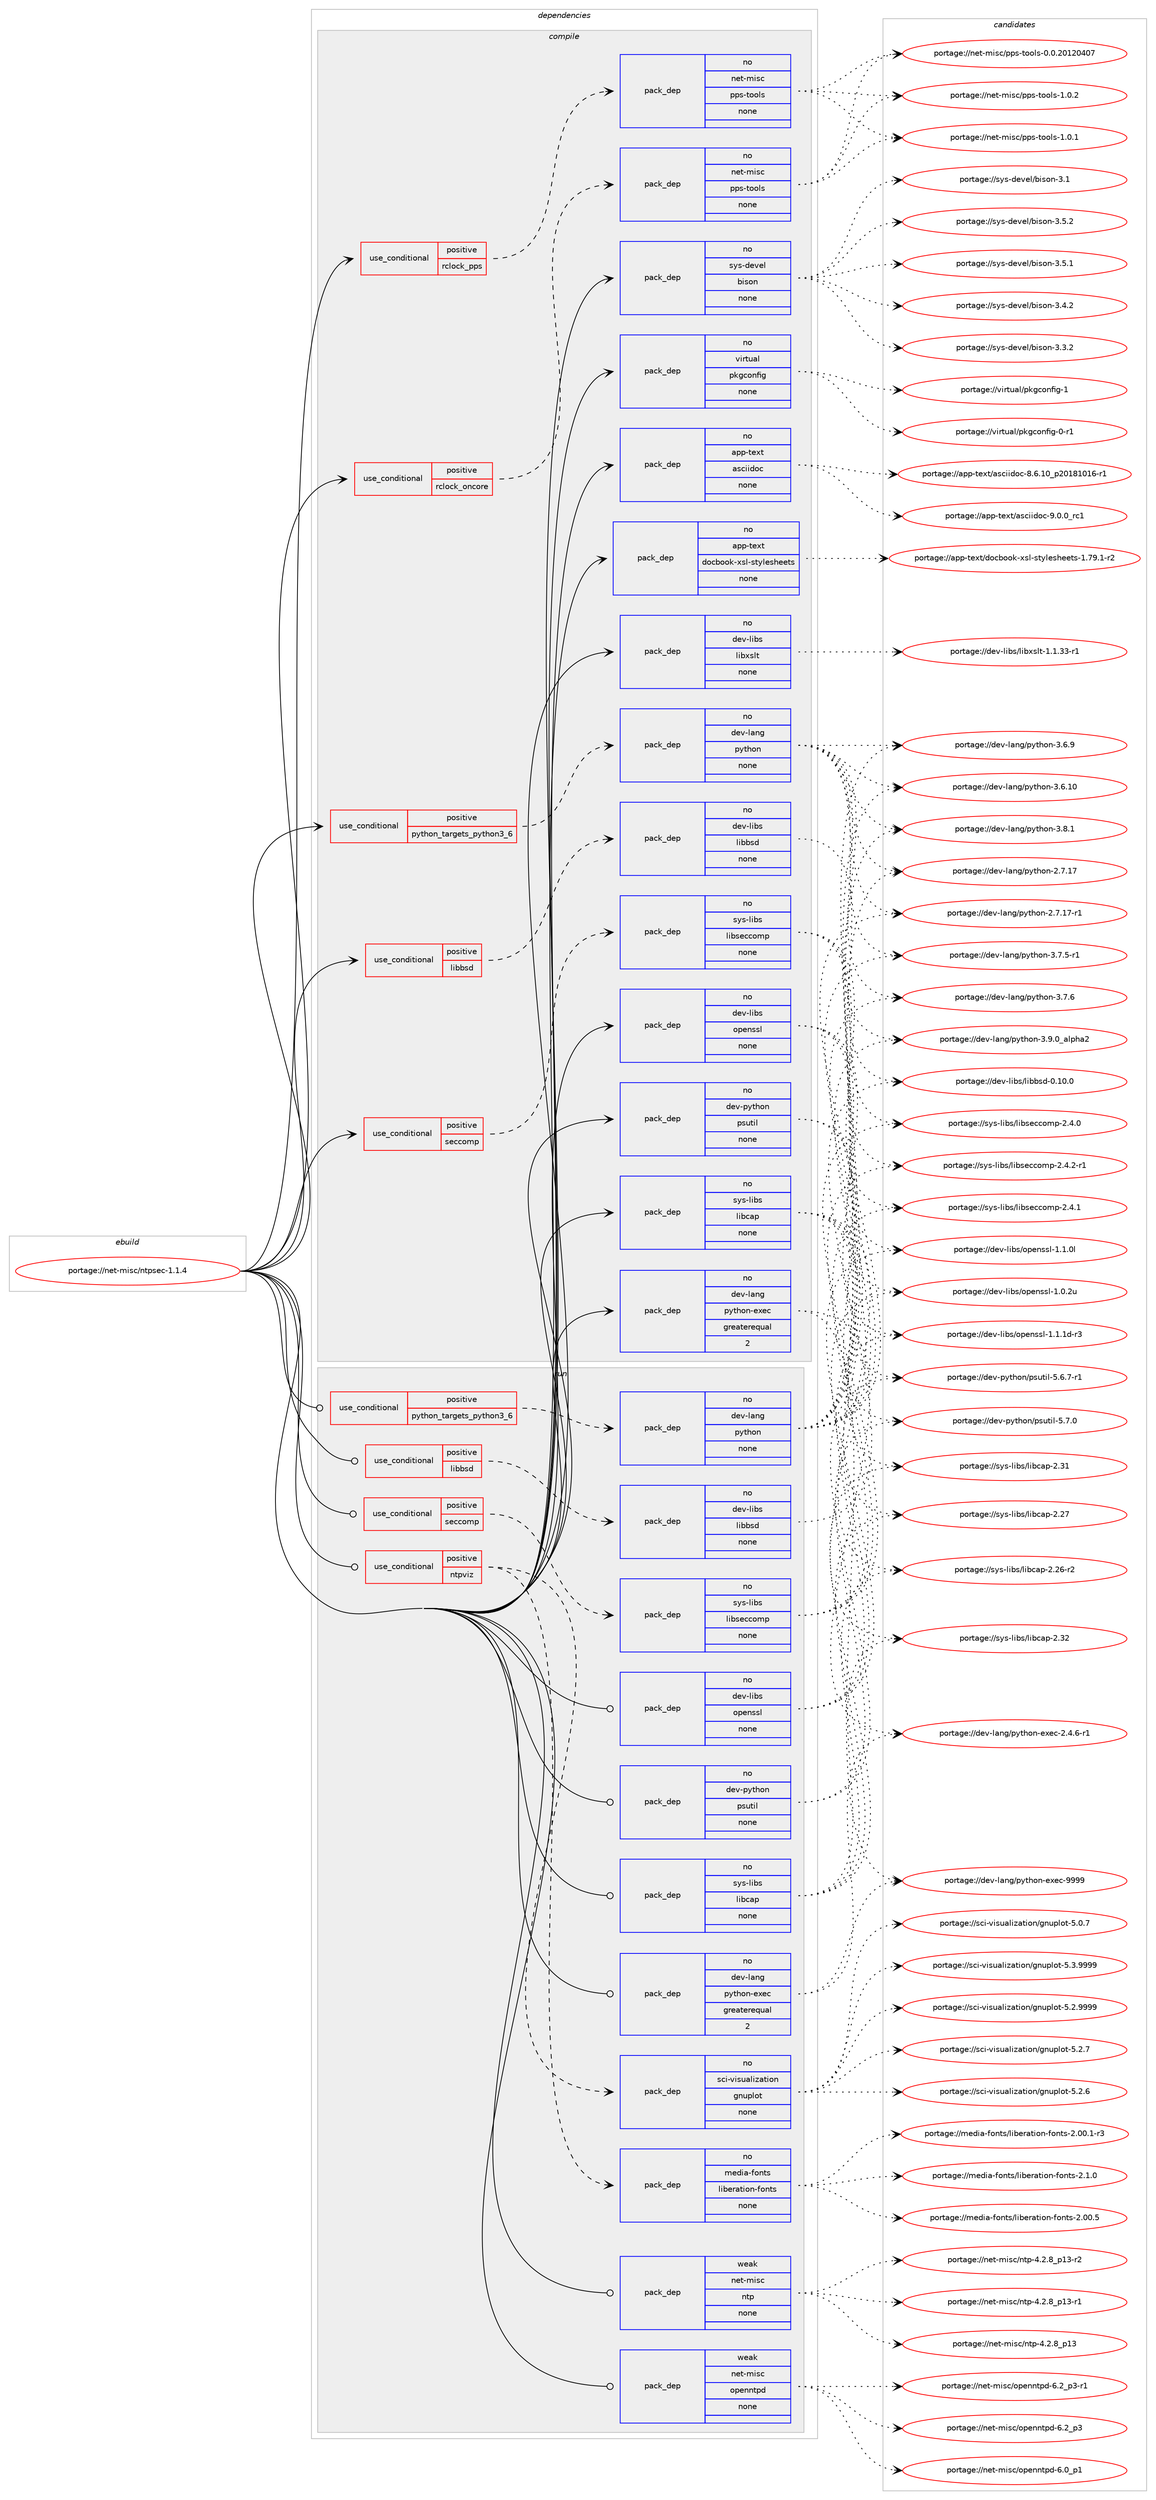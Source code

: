 digraph prolog {

# *************
# Graph options
# *************

newrank=true;
concentrate=true;
compound=true;
graph [rankdir=LR,fontname=Helvetica,fontsize=10,ranksep=1.5];#, ranksep=2.5, nodesep=0.2];
edge  [arrowhead=vee];
node  [fontname=Helvetica,fontsize=10];

# **********
# The ebuild
# **********

subgraph cluster_leftcol {
color=gray;
rank=same;
label=<<i>ebuild</i>>;
id [label="portage://net-misc/ntpsec-1.1.4", color=red, width=4, href="../net-misc/ntpsec-1.1.4.svg"];
}

# ****************
# The dependencies
# ****************

subgraph cluster_midcol {
color=gray;
label=<<i>dependencies</i>>;
subgraph cluster_compile {
fillcolor="#eeeeee";
style=filled;
label=<<i>compile</i>>;
subgraph cond16681 {
dependency79890 [label=<<TABLE BORDER="0" CELLBORDER="1" CELLSPACING="0" CELLPADDING="4"><TR><TD ROWSPAN="3" CELLPADDING="10">use_conditional</TD></TR><TR><TD>positive</TD></TR><TR><TD>libbsd</TD></TR></TABLE>>, shape=none, color=red];
subgraph pack61656 {
dependency79891 [label=<<TABLE BORDER="0" CELLBORDER="1" CELLSPACING="0" CELLPADDING="4" WIDTH="220"><TR><TD ROWSPAN="6" CELLPADDING="30">pack_dep</TD></TR><TR><TD WIDTH="110">no</TD></TR><TR><TD>dev-libs</TD></TR><TR><TD>libbsd</TD></TR><TR><TD>none</TD></TR><TR><TD></TD></TR></TABLE>>, shape=none, color=blue];
}
dependency79890:e -> dependency79891:w [weight=20,style="dashed",arrowhead="vee"];
}
id:e -> dependency79890:w [weight=20,style="solid",arrowhead="vee"];
subgraph cond16682 {
dependency79892 [label=<<TABLE BORDER="0" CELLBORDER="1" CELLSPACING="0" CELLPADDING="4"><TR><TD ROWSPAN="3" CELLPADDING="10">use_conditional</TD></TR><TR><TD>positive</TD></TR><TR><TD>python_targets_python3_6</TD></TR></TABLE>>, shape=none, color=red];
subgraph pack61657 {
dependency79893 [label=<<TABLE BORDER="0" CELLBORDER="1" CELLSPACING="0" CELLPADDING="4" WIDTH="220"><TR><TD ROWSPAN="6" CELLPADDING="30">pack_dep</TD></TR><TR><TD WIDTH="110">no</TD></TR><TR><TD>dev-lang</TD></TR><TR><TD>python</TD></TR><TR><TD>none</TD></TR><TR><TD></TD></TR></TABLE>>, shape=none, color=blue];
}
dependency79892:e -> dependency79893:w [weight=20,style="dashed",arrowhead="vee"];
}
id:e -> dependency79892:w [weight=20,style="solid",arrowhead="vee"];
subgraph cond16683 {
dependency79894 [label=<<TABLE BORDER="0" CELLBORDER="1" CELLSPACING="0" CELLPADDING="4"><TR><TD ROWSPAN="3" CELLPADDING="10">use_conditional</TD></TR><TR><TD>positive</TD></TR><TR><TD>rclock_oncore</TD></TR></TABLE>>, shape=none, color=red];
subgraph pack61658 {
dependency79895 [label=<<TABLE BORDER="0" CELLBORDER="1" CELLSPACING="0" CELLPADDING="4" WIDTH="220"><TR><TD ROWSPAN="6" CELLPADDING="30">pack_dep</TD></TR><TR><TD WIDTH="110">no</TD></TR><TR><TD>net-misc</TD></TR><TR><TD>pps-tools</TD></TR><TR><TD>none</TD></TR><TR><TD></TD></TR></TABLE>>, shape=none, color=blue];
}
dependency79894:e -> dependency79895:w [weight=20,style="dashed",arrowhead="vee"];
}
id:e -> dependency79894:w [weight=20,style="solid",arrowhead="vee"];
subgraph cond16684 {
dependency79896 [label=<<TABLE BORDER="0" CELLBORDER="1" CELLSPACING="0" CELLPADDING="4"><TR><TD ROWSPAN="3" CELLPADDING="10">use_conditional</TD></TR><TR><TD>positive</TD></TR><TR><TD>rclock_pps</TD></TR></TABLE>>, shape=none, color=red];
subgraph pack61659 {
dependency79897 [label=<<TABLE BORDER="0" CELLBORDER="1" CELLSPACING="0" CELLPADDING="4" WIDTH="220"><TR><TD ROWSPAN="6" CELLPADDING="30">pack_dep</TD></TR><TR><TD WIDTH="110">no</TD></TR><TR><TD>net-misc</TD></TR><TR><TD>pps-tools</TD></TR><TR><TD>none</TD></TR><TR><TD></TD></TR></TABLE>>, shape=none, color=blue];
}
dependency79896:e -> dependency79897:w [weight=20,style="dashed",arrowhead="vee"];
}
id:e -> dependency79896:w [weight=20,style="solid",arrowhead="vee"];
subgraph cond16685 {
dependency79898 [label=<<TABLE BORDER="0" CELLBORDER="1" CELLSPACING="0" CELLPADDING="4"><TR><TD ROWSPAN="3" CELLPADDING="10">use_conditional</TD></TR><TR><TD>positive</TD></TR><TR><TD>seccomp</TD></TR></TABLE>>, shape=none, color=red];
subgraph pack61660 {
dependency79899 [label=<<TABLE BORDER="0" CELLBORDER="1" CELLSPACING="0" CELLPADDING="4" WIDTH="220"><TR><TD ROWSPAN="6" CELLPADDING="30">pack_dep</TD></TR><TR><TD WIDTH="110">no</TD></TR><TR><TD>sys-libs</TD></TR><TR><TD>libseccomp</TD></TR><TR><TD>none</TD></TR><TR><TD></TD></TR></TABLE>>, shape=none, color=blue];
}
dependency79898:e -> dependency79899:w [weight=20,style="dashed",arrowhead="vee"];
}
id:e -> dependency79898:w [weight=20,style="solid",arrowhead="vee"];
subgraph pack61661 {
dependency79900 [label=<<TABLE BORDER="0" CELLBORDER="1" CELLSPACING="0" CELLPADDING="4" WIDTH="220"><TR><TD ROWSPAN="6" CELLPADDING="30">pack_dep</TD></TR><TR><TD WIDTH="110">no</TD></TR><TR><TD>app-text</TD></TR><TR><TD>asciidoc</TD></TR><TR><TD>none</TD></TR><TR><TD></TD></TR></TABLE>>, shape=none, color=blue];
}
id:e -> dependency79900:w [weight=20,style="solid",arrowhead="vee"];
subgraph pack61662 {
dependency79901 [label=<<TABLE BORDER="0" CELLBORDER="1" CELLSPACING="0" CELLPADDING="4" WIDTH="220"><TR><TD ROWSPAN="6" CELLPADDING="30">pack_dep</TD></TR><TR><TD WIDTH="110">no</TD></TR><TR><TD>app-text</TD></TR><TR><TD>docbook-xsl-stylesheets</TD></TR><TR><TD>none</TD></TR><TR><TD></TD></TR></TABLE>>, shape=none, color=blue];
}
id:e -> dependency79901:w [weight=20,style="solid",arrowhead="vee"];
subgraph pack61663 {
dependency79902 [label=<<TABLE BORDER="0" CELLBORDER="1" CELLSPACING="0" CELLPADDING="4" WIDTH="220"><TR><TD ROWSPAN="6" CELLPADDING="30">pack_dep</TD></TR><TR><TD WIDTH="110">no</TD></TR><TR><TD>dev-lang</TD></TR><TR><TD>python-exec</TD></TR><TR><TD>greaterequal</TD></TR><TR><TD>2</TD></TR></TABLE>>, shape=none, color=blue];
}
id:e -> dependency79902:w [weight=20,style="solid",arrowhead="vee"];
subgraph pack61664 {
dependency79903 [label=<<TABLE BORDER="0" CELLBORDER="1" CELLSPACING="0" CELLPADDING="4" WIDTH="220"><TR><TD ROWSPAN="6" CELLPADDING="30">pack_dep</TD></TR><TR><TD WIDTH="110">no</TD></TR><TR><TD>dev-libs</TD></TR><TR><TD>libxslt</TD></TR><TR><TD>none</TD></TR><TR><TD></TD></TR></TABLE>>, shape=none, color=blue];
}
id:e -> dependency79903:w [weight=20,style="solid",arrowhead="vee"];
subgraph pack61665 {
dependency79904 [label=<<TABLE BORDER="0" CELLBORDER="1" CELLSPACING="0" CELLPADDING="4" WIDTH="220"><TR><TD ROWSPAN="6" CELLPADDING="30">pack_dep</TD></TR><TR><TD WIDTH="110">no</TD></TR><TR><TD>dev-libs</TD></TR><TR><TD>openssl</TD></TR><TR><TD>none</TD></TR><TR><TD></TD></TR></TABLE>>, shape=none, color=blue];
}
id:e -> dependency79904:w [weight=20,style="solid",arrowhead="vee"];
subgraph pack61666 {
dependency79905 [label=<<TABLE BORDER="0" CELLBORDER="1" CELLSPACING="0" CELLPADDING="4" WIDTH="220"><TR><TD ROWSPAN="6" CELLPADDING="30">pack_dep</TD></TR><TR><TD WIDTH="110">no</TD></TR><TR><TD>dev-python</TD></TR><TR><TD>psutil</TD></TR><TR><TD>none</TD></TR><TR><TD></TD></TR></TABLE>>, shape=none, color=blue];
}
id:e -> dependency79905:w [weight=20,style="solid",arrowhead="vee"];
subgraph pack61667 {
dependency79906 [label=<<TABLE BORDER="0" CELLBORDER="1" CELLSPACING="0" CELLPADDING="4" WIDTH="220"><TR><TD ROWSPAN="6" CELLPADDING="30">pack_dep</TD></TR><TR><TD WIDTH="110">no</TD></TR><TR><TD>sys-devel</TD></TR><TR><TD>bison</TD></TR><TR><TD>none</TD></TR><TR><TD></TD></TR></TABLE>>, shape=none, color=blue];
}
id:e -> dependency79906:w [weight=20,style="solid",arrowhead="vee"];
subgraph pack61668 {
dependency79907 [label=<<TABLE BORDER="0" CELLBORDER="1" CELLSPACING="0" CELLPADDING="4" WIDTH="220"><TR><TD ROWSPAN="6" CELLPADDING="30">pack_dep</TD></TR><TR><TD WIDTH="110">no</TD></TR><TR><TD>sys-libs</TD></TR><TR><TD>libcap</TD></TR><TR><TD>none</TD></TR><TR><TD></TD></TR></TABLE>>, shape=none, color=blue];
}
id:e -> dependency79907:w [weight=20,style="solid",arrowhead="vee"];
subgraph pack61669 {
dependency79908 [label=<<TABLE BORDER="0" CELLBORDER="1" CELLSPACING="0" CELLPADDING="4" WIDTH="220"><TR><TD ROWSPAN="6" CELLPADDING="30">pack_dep</TD></TR><TR><TD WIDTH="110">no</TD></TR><TR><TD>virtual</TD></TR><TR><TD>pkgconfig</TD></TR><TR><TD>none</TD></TR><TR><TD></TD></TR></TABLE>>, shape=none, color=blue];
}
id:e -> dependency79908:w [weight=20,style="solid",arrowhead="vee"];
}
subgraph cluster_compileandrun {
fillcolor="#eeeeee";
style=filled;
label=<<i>compile and run</i>>;
}
subgraph cluster_run {
fillcolor="#eeeeee";
style=filled;
label=<<i>run</i>>;
subgraph cond16686 {
dependency79909 [label=<<TABLE BORDER="0" CELLBORDER="1" CELLSPACING="0" CELLPADDING="4"><TR><TD ROWSPAN="3" CELLPADDING="10">use_conditional</TD></TR><TR><TD>positive</TD></TR><TR><TD>libbsd</TD></TR></TABLE>>, shape=none, color=red];
subgraph pack61670 {
dependency79910 [label=<<TABLE BORDER="0" CELLBORDER="1" CELLSPACING="0" CELLPADDING="4" WIDTH="220"><TR><TD ROWSPAN="6" CELLPADDING="30">pack_dep</TD></TR><TR><TD WIDTH="110">no</TD></TR><TR><TD>dev-libs</TD></TR><TR><TD>libbsd</TD></TR><TR><TD>none</TD></TR><TR><TD></TD></TR></TABLE>>, shape=none, color=blue];
}
dependency79909:e -> dependency79910:w [weight=20,style="dashed",arrowhead="vee"];
}
id:e -> dependency79909:w [weight=20,style="solid",arrowhead="odot"];
subgraph cond16687 {
dependency79911 [label=<<TABLE BORDER="0" CELLBORDER="1" CELLSPACING="0" CELLPADDING="4"><TR><TD ROWSPAN="3" CELLPADDING="10">use_conditional</TD></TR><TR><TD>positive</TD></TR><TR><TD>ntpviz</TD></TR></TABLE>>, shape=none, color=red];
subgraph pack61671 {
dependency79912 [label=<<TABLE BORDER="0" CELLBORDER="1" CELLSPACING="0" CELLPADDING="4" WIDTH="220"><TR><TD ROWSPAN="6" CELLPADDING="30">pack_dep</TD></TR><TR><TD WIDTH="110">no</TD></TR><TR><TD>sci-visualization</TD></TR><TR><TD>gnuplot</TD></TR><TR><TD>none</TD></TR><TR><TD></TD></TR></TABLE>>, shape=none, color=blue];
}
dependency79911:e -> dependency79912:w [weight=20,style="dashed",arrowhead="vee"];
subgraph pack61672 {
dependency79913 [label=<<TABLE BORDER="0" CELLBORDER="1" CELLSPACING="0" CELLPADDING="4" WIDTH="220"><TR><TD ROWSPAN="6" CELLPADDING="30">pack_dep</TD></TR><TR><TD WIDTH="110">no</TD></TR><TR><TD>media-fonts</TD></TR><TR><TD>liberation-fonts</TD></TR><TR><TD>none</TD></TR><TR><TD></TD></TR></TABLE>>, shape=none, color=blue];
}
dependency79911:e -> dependency79913:w [weight=20,style="dashed",arrowhead="vee"];
}
id:e -> dependency79911:w [weight=20,style="solid",arrowhead="odot"];
subgraph cond16688 {
dependency79914 [label=<<TABLE BORDER="0" CELLBORDER="1" CELLSPACING="0" CELLPADDING="4"><TR><TD ROWSPAN="3" CELLPADDING="10">use_conditional</TD></TR><TR><TD>positive</TD></TR><TR><TD>python_targets_python3_6</TD></TR></TABLE>>, shape=none, color=red];
subgraph pack61673 {
dependency79915 [label=<<TABLE BORDER="0" CELLBORDER="1" CELLSPACING="0" CELLPADDING="4" WIDTH="220"><TR><TD ROWSPAN="6" CELLPADDING="30">pack_dep</TD></TR><TR><TD WIDTH="110">no</TD></TR><TR><TD>dev-lang</TD></TR><TR><TD>python</TD></TR><TR><TD>none</TD></TR><TR><TD></TD></TR></TABLE>>, shape=none, color=blue];
}
dependency79914:e -> dependency79915:w [weight=20,style="dashed",arrowhead="vee"];
}
id:e -> dependency79914:w [weight=20,style="solid",arrowhead="odot"];
subgraph cond16689 {
dependency79916 [label=<<TABLE BORDER="0" CELLBORDER="1" CELLSPACING="0" CELLPADDING="4"><TR><TD ROWSPAN="3" CELLPADDING="10">use_conditional</TD></TR><TR><TD>positive</TD></TR><TR><TD>seccomp</TD></TR></TABLE>>, shape=none, color=red];
subgraph pack61674 {
dependency79917 [label=<<TABLE BORDER="0" CELLBORDER="1" CELLSPACING="0" CELLPADDING="4" WIDTH="220"><TR><TD ROWSPAN="6" CELLPADDING="30">pack_dep</TD></TR><TR><TD WIDTH="110">no</TD></TR><TR><TD>sys-libs</TD></TR><TR><TD>libseccomp</TD></TR><TR><TD>none</TD></TR><TR><TD></TD></TR></TABLE>>, shape=none, color=blue];
}
dependency79916:e -> dependency79917:w [weight=20,style="dashed",arrowhead="vee"];
}
id:e -> dependency79916:w [weight=20,style="solid",arrowhead="odot"];
subgraph pack61675 {
dependency79918 [label=<<TABLE BORDER="0" CELLBORDER="1" CELLSPACING="0" CELLPADDING="4" WIDTH="220"><TR><TD ROWSPAN="6" CELLPADDING="30">pack_dep</TD></TR><TR><TD WIDTH="110">no</TD></TR><TR><TD>dev-lang</TD></TR><TR><TD>python-exec</TD></TR><TR><TD>greaterequal</TD></TR><TR><TD>2</TD></TR></TABLE>>, shape=none, color=blue];
}
id:e -> dependency79918:w [weight=20,style="solid",arrowhead="odot"];
subgraph pack61676 {
dependency79919 [label=<<TABLE BORDER="0" CELLBORDER="1" CELLSPACING="0" CELLPADDING="4" WIDTH="220"><TR><TD ROWSPAN="6" CELLPADDING="30">pack_dep</TD></TR><TR><TD WIDTH="110">no</TD></TR><TR><TD>dev-libs</TD></TR><TR><TD>openssl</TD></TR><TR><TD>none</TD></TR><TR><TD></TD></TR></TABLE>>, shape=none, color=blue];
}
id:e -> dependency79919:w [weight=20,style="solid",arrowhead="odot"];
subgraph pack61677 {
dependency79920 [label=<<TABLE BORDER="0" CELLBORDER="1" CELLSPACING="0" CELLPADDING="4" WIDTH="220"><TR><TD ROWSPAN="6" CELLPADDING="30">pack_dep</TD></TR><TR><TD WIDTH="110">no</TD></TR><TR><TD>dev-python</TD></TR><TR><TD>psutil</TD></TR><TR><TD>none</TD></TR><TR><TD></TD></TR></TABLE>>, shape=none, color=blue];
}
id:e -> dependency79920:w [weight=20,style="solid",arrowhead="odot"];
subgraph pack61678 {
dependency79921 [label=<<TABLE BORDER="0" CELLBORDER="1" CELLSPACING="0" CELLPADDING="4" WIDTH="220"><TR><TD ROWSPAN="6" CELLPADDING="30">pack_dep</TD></TR><TR><TD WIDTH="110">no</TD></TR><TR><TD>sys-libs</TD></TR><TR><TD>libcap</TD></TR><TR><TD>none</TD></TR><TR><TD></TD></TR></TABLE>>, shape=none, color=blue];
}
id:e -> dependency79921:w [weight=20,style="solid",arrowhead="odot"];
subgraph pack61679 {
dependency79922 [label=<<TABLE BORDER="0" CELLBORDER="1" CELLSPACING="0" CELLPADDING="4" WIDTH="220"><TR><TD ROWSPAN="6" CELLPADDING="30">pack_dep</TD></TR><TR><TD WIDTH="110">weak</TD></TR><TR><TD>net-misc</TD></TR><TR><TD>ntp</TD></TR><TR><TD>none</TD></TR><TR><TD></TD></TR></TABLE>>, shape=none, color=blue];
}
id:e -> dependency79922:w [weight=20,style="solid",arrowhead="odot"];
subgraph pack61680 {
dependency79923 [label=<<TABLE BORDER="0" CELLBORDER="1" CELLSPACING="0" CELLPADDING="4" WIDTH="220"><TR><TD ROWSPAN="6" CELLPADDING="30">pack_dep</TD></TR><TR><TD WIDTH="110">weak</TD></TR><TR><TD>net-misc</TD></TR><TR><TD>openntpd</TD></TR><TR><TD>none</TD></TR><TR><TD></TD></TR></TABLE>>, shape=none, color=blue];
}
id:e -> dependency79923:w [weight=20,style="solid",arrowhead="odot"];
}
}

# **************
# The candidates
# **************

subgraph cluster_choices {
rank=same;
color=gray;
label=<<i>candidates</i>>;

subgraph choice61656 {
color=black;
nodesep=1;
choice100101118451081059811547108105989811510045484649484648 [label="portage://dev-libs/libbsd-0.10.0", color=red, width=4,href="../dev-libs/libbsd-0.10.0.svg"];
dependency79891:e -> choice100101118451081059811547108105989811510045484649484648:w [style=dotted,weight="100"];
}
subgraph choice61657 {
color=black;
nodesep=1;
choice10010111845108971101034711212111610411111045514657464895971081121049750 [label="portage://dev-lang/python-3.9.0_alpha2", color=red, width=4,href="../dev-lang/python-3.9.0_alpha2.svg"];
choice100101118451089711010347112121116104111110455146564649 [label="portage://dev-lang/python-3.8.1", color=red, width=4,href="../dev-lang/python-3.8.1.svg"];
choice100101118451089711010347112121116104111110455146554654 [label="portage://dev-lang/python-3.7.6", color=red, width=4,href="../dev-lang/python-3.7.6.svg"];
choice1001011184510897110103471121211161041111104551465546534511449 [label="portage://dev-lang/python-3.7.5-r1", color=red, width=4,href="../dev-lang/python-3.7.5-r1.svg"];
choice100101118451089711010347112121116104111110455146544657 [label="portage://dev-lang/python-3.6.9", color=red, width=4,href="../dev-lang/python-3.6.9.svg"];
choice10010111845108971101034711212111610411111045514654464948 [label="portage://dev-lang/python-3.6.10", color=red, width=4,href="../dev-lang/python-3.6.10.svg"];
choice100101118451089711010347112121116104111110455046554649554511449 [label="portage://dev-lang/python-2.7.17-r1", color=red, width=4,href="../dev-lang/python-2.7.17-r1.svg"];
choice10010111845108971101034711212111610411111045504655464955 [label="portage://dev-lang/python-2.7.17", color=red, width=4,href="../dev-lang/python-2.7.17.svg"];
dependency79893:e -> choice10010111845108971101034711212111610411111045514657464895971081121049750:w [style=dotted,weight="100"];
dependency79893:e -> choice100101118451089711010347112121116104111110455146564649:w [style=dotted,weight="100"];
dependency79893:e -> choice100101118451089711010347112121116104111110455146554654:w [style=dotted,weight="100"];
dependency79893:e -> choice1001011184510897110103471121211161041111104551465546534511449:w [style=dotted,weight="100"];
dependency79893:e -> choice100101118451089711010347112121116104111110455146544657:w [style=dotted,weight="100"];
dependency79893:e -> choice10010111845108971101034711212111610411111045514654464948:w [style=dotted,weight="100"];
dependency79893:e -> choice100101118451089711010347112121116104111110455046554649554511449:w [style=dotted,weight="100"];
dependency79893:e -> choice10010111845108971101034711212111610411111045504655464955:w [style=dotted,weight="100"];
}
subgraph choice61658 {
color=black;
nodesep=1;
choice11010111645109105115994711211211545116111111108115454946484650 [label="portage://net-misc/pps-tools-1.0.2", color=red, width=4,href="../net-misc/pps-tools-1.0.2.svg"];
choice11010111645109105115994711211211545116111111108115454946484649 [label="portage://net-misc/pps-tools-1.0.1", color=red, width=4,href="../net-misc/pps-tools-1.0.1.svg"];
choice1101011164510910511599471121121154511611111110811545484648465048495048524855 [label="portage://net-misc/pps-tools-0.0.20120407", color=red, width=4,href="../net-misc/pps-tools-0.0.20120407.svg"];
dependency79895:e -> choice11010111645109105115994711211211545116111111108115454946484650:w [style=dotted,weight="100"];
dependency79895:e -> choice11010111645109105115994711211211545116111111108115454946484649:w [style=dotted,weight="100"];
dependency79895:e -> choice1101011164510910511599471121121154511611111110811545484648465048495048524855:w [style=dotted,weight="100"];
}
subgraph choice61659 {
color=black;
nodesep=1;
choice11010111645109105115994711211211545116111111108115454946484650 [label="portage://net-misc/pps-tools-1.0.2", color=red, width=4,href="../net-misc/pps-tools-1.0.2.svg"];
choice11010111645109105115994711211211545116111111108115454946484649 [label="portage://net-misc/pps-tools-1.0.1", color=red, width=4,href="../net-misc/pps-tools-1.0.1.svg"];
choice1101011164510910511599471121121154511611111110811545484648465048495048524855 [label="portage://net-misc/pps-tools-0.0.20120407", color=red, width=4,href="../net-misc/pps-tools-0.0.20120407.svg"];
dependency79897:e -> choice11010111645109105115994711211211545116111111108115454946484650:w [style=dotted,weight="100"];
dependency79897:e -> choice11010111645109105115994711211211545116111111108115454946484649:w [style=dotted,weight="100"];
dependency79897:e -> choice1101011164510910511599471121121154511611111110811545484648465048495048524855:w [style=dotted,weight="100"];
}
subgraph choice61660 {
color=black;
nodesep=1;
choice1151211154510810598115471081059811510199991111091124550465246504511449 [label="portage://sys-libs/libseccomp-2.4.2-r1", color=red, width=4,href="../sys-libs/libseccomp-2.4.2-r1.svg"];
choice115121115451081059811547108105981151019999111109112455046524649 [label="portage://sys-libs/libseccomp-2.4.1", color=red, width=4,href="../sys-libs/libseccomp-2.4.1.svg"];
choice115121115451081059811547108105981151019999111109112455046524648 [label="portage://sys-libs/libseccomp-2.4.0", color=red, width=4,href="../sys-libs/libseccomp-2.4.0.svg"];
dependency79899:e -> choice1151211154510810598115471081059811510199991111091124550465246504511449:w [style=dotted,weight="100"];
dependency79899:e -> choice115121115451081059811547108105981151019999111109112455046524649:w [style=dotted,weight="100"];
dependency79899:e -> choice115121115451081059811547108105981151019999111109112455046524648:w [style=dotted,weight="100"];
}
subgraph choice61661 {
color=black;
nodesep=1;
choice971121124511610112011647971159910510510011199455746484648951149949 [label="portage://app-text/asciidoc-9.0.0_rc1", color=red, width=4,href="../app-text/asciidoc-9.0.0_rc1.svg"];
choice971121124511610112011647971159910510510011199455646544649489511250484956494849544511449 [label="portage://app-text/asciidoc-8.6.10_p20181016-r1", color=red, width=4,href="../app-text/asciidoc-8.6.10_p20181016-r1.svg"];
dependency79900:e -> choice971121124511610112011647971159910510510011199455746484648951149949:w [style=dotted,weight="100"];
dependency79900:e -> choice971121124511610112011647971159910510510011199455646544649489511250484956494849544511449:w [style=dotted,weight="100"];
}
subgraph choice61662 {
color=black;
nodesep=1;
choice97112112451161011201164710011199981111111074512011510845115116121108101115104101101116115454946555746494511450 [label="portage://app-text/docbook-xsl-stylesheets-1.79.1-r2", color=red, width=4,href="../app-text/docbook-xsl-stylesheets-1.79.1-r2.svg"];
dependency79901:e -> choice97112112451161011201164710011199981111111074512011510845115116121108101115104101101116115454946555746494511450:w [style=dotted,weight="100"];
}
subgraph choice61663 {
color=black;
nodesep=1;
choice10010111845108971101034711212111610411111045101120101994557575757 [label="portage://dev-lang/python-exec-9999", color=red, width=4,href="../dev-lang/python-exec-9999.svg"];
choice10010111845108971101034711212111610411111045101120101994550465246544511449 [label="portage://dev-lang/python-exec-2.4.6-r1", color=red, width=4,href="../dev-lang/python-exec-2.4.6-r1.svg"];
dependency79902:e -> choice10010111845108971101034711212111610411111045101120101994557575757:w [style=dotted,weight="100"];
dependency79902:e -> choice10010111845108971101034711212111610411111045101120101994550465246544511449:w [style=dotted,weight="100"];
}
subgraph choice61664 {
color=black;
nodesep=1;
choice10010111845108105981154710810598120115108116454946494651514511449 [label="portage://dev-libs/libxslt-1.1.33-r1", color=red, width=4,href="../dev-libs/libxslt-1.1.33-r1.svg"];
dependency79903:e -> choice10010111845108105981154710810598120115108116454946494651514511449:w [style=dotted,weight="100"];
}
subgraph choice61665 {
color=black;
nodesep=1;
choice1001011184510810598115471111121011101151151084549464946491004511451 [label="portage://dev-libs/openssl-1.1.1d-r3", color=red, width=4,href="../dev-libs/openssl-1.1.1d-r3.svg"];
choice100101118451081059811547111112101110115115108454946494648108 [label="portage://dev-libs/openssl-1.1.0l", color=red, width=4,href="../dev-libs/openssl-1.1.0l.svg"];
choice100101118451081059811547111112101110115115108454946484650117 [label="portage://dev-libs/openssl-1.0.2u", color=red, width=4,href="../dev-libs/openssl-1.0.2u.svg"];
dependency79904:e -> choice1001011184510810598115471111121011101151151084549464946491004511451:w [style=dotted,weight="100"];
dependency79904:e -> choice100101118451081059811547111112101110115115108454946494648108:w [style=dotted,weight="100"];
dependency79904:e -> choice100101118451081059811547111112101110115115108454946484650117:w [style=dotted,weight="100"];
}
subgraph choice61666 {
color=black;
nodesep=1;
choice1001011184511212111610411111047112115117116105108455346554648 [label="portage://dev-python/psutil-5.7.0", color=red, width=4,href="../dev-python/psutil-5.7.0.svg"];
choice10010111845112121116104111110471121151171161051084553465446554511449 [label="portage://dev-python/psutil-5.6.7-r1", color=red, width=4,href="../dev-python/psutil-5.6.7-r1.svg"];
dependency79905:e -> choice1001011184511212111610411111047112115117116105108455346554648:w [style=dotted,weight="100"];
dependency79905:e -> choice10010111845112121116104111110471121151171161051084553465446554511449:w [style=dotted,weight="100"];
}
subgraph choice61667 {
color=black;
nodesep=1;
choice115121115451001011181011084798105115111110455146534650 [label="portage://sys-devel/bison-3.5.2", color=red, width=4,href="../sys-devel/bison-3.5.2.svg"];
choice115121115451001011181011084798105115111110455146534649 [label="portage://sys-devel/bison-3.5.1", color=red, width=4,href="../sys-devel/bison-3.5.1.svg"];
choice115121115451001011181011084798105115111110455146524650 [label="portage://sys-devel/bison-3.4.2", color=red, width=4,href="../sys-devel/bison-3.4.2.svg"];
choice115121115451001011181011084798105115111110455146514650 [label="portage://sys-devel/bison-3.3.2", color=red, width=4,href="../sys-devel/bison-3.3.2.svg"];
choice11512111545100101118101108479810511511111045514649 [label="portage://sys-devel/bison-3.1", color=red, width=4,href="../sys-devel/bison-3.1.svg"];
dependency79906:e -> choice115121115451001011181011084798105115111110455146534650:w [style=dotted,weight="100"];
dependency79906:e -> choice115121115451001011181011084798105115111110455146534649:w [style=dotted,weight="100"];
dependency79906:e -> choice115121115451001011181011084798105115111110455146524650:w [style=dotted,weight="100"];
dependency79906:e -> choice115121115451001011181011084798105115111110455146514650:w [style=dotted,weight="100"];
dependency79906:e -> choice11512111545100101118101108479810511511111045514649:w [style=dotted,weight="100"];
}
subgraph choice61668 {
color=black;
nodesep=1;
choice1151211154510810598115471081059899971124550465150 [label="portage://sys-libs/libcap-2.32", color=red, width=4,href="../sys-libs/libcap-2.32.svg"];
choice1151211154510810598115471081059899971124550465149 [label="portage://sys-libs/libcap-2.31", color=red, width=4,href="../sys-libs/libcap-2.31.svg"];
choice1151211154510810598115471081059899971124550465055 [label="portage://sys-libs/libcap-2.27", color=red, width=4,href="../sys-libs/libcap-2.27.svg"];
choice11512111545108105981154710810598999711245504650544511450 [label="portage://sys-libs/libcap-2.26-r2", color=red, width=4,href="../sys-libs/libcap-2.26-r2.svg"];
dependency79907:e -> choice1151211154510810598115471081059899971124550465150:w [style=dotted,weight="100"];
dependency79907:e -> choice1151211154510810598115471081059899971124550465149:w [style=dotted,weight="100"];
dependency79907:e -> choice1151211154510810598115471081059899971124550465055:w [style=dotted,weight="100"];
dependency79907:e -> choice11512111545108105981154710810598999711245504650544511450:w [style=dotted,weight="100"];
}
subgraph choice61669 {
color=black;
nodesep=1;
choice1181051141161179710847112107103991111101021051034549 [label="portage://virtual/pkgconfig-1", color=red, width=4,href="../virtual/pkgconfig-1.svg"];
choice11810511411611797108471121071039911111010210510345484511449 [label="portage://virtual/pkgconfig-0-r1", color=red, width=4,href="../virtual/pkgconfig-0-r1.svg"];
dependency79908:e -> choice1181051141161179710847112107103991111101021051034549:w [style=dotted,weight="100"];
dependency79908:e -> choice11810511411611797108471121071039911111010210510345484511449:w [style=dotted,weight="100"];
}
subgraph choice61670 {
color=black;
nodesep=1;
choice100101118451081059811547108105989811510045484649484648 [label="portage://dev-libs/libbsd-0.10.0", color=red, width=4,href="../dev-libs/libbsd-0.10.0.svg"];
dependency79910:e -> choice100101118451081059811547108105989811510045484649484648:w [style=dotted,weight="100"];
}
subgraph choice61671 {
color=black;
nodesep=1;
choice1159910545118105115117971081051229711610511111047103110117112108111116455346514657575757 [label="portage://sci-visualization/gnuplot-5.3.9999", color=red, width=4,href="../sci-visualization/gnuplot-5.3.9999.svg"];
choice1159910545118105115117971081051229711610511111047103110117112108111116455346504657575757 [label="portage://sci-visualization/gnuplot-5.2.9999", color=red, width=4,href="../sci-visualization/gnuplot-5.2.9999.svg"];
choice1159910545118105115117971081051229711610511111047103110117112108111116455346504655 [label="portage://sci-visualization/gnuplot-5.2.7", color=red, width=4,href="../sci-visualization/gnuplot-5.2.7.svg"];
choice1159910545118105115117971081051229711610511111047103110117112108111116455346504654 [label="portage://sci-visualization/gnuplot-5.2.6", color=red, width=4,href="../sci-visualization/gnuplot-5.2.6.svg"];
choice1159910545118105115117971081051229711610511111047103110117112108111116455346484655 [label="portage://sci-visualization/gnuplot-5.0.7", color=red, width=4,href="../sci-visualization/gnuplot-5.0.7.svg"];
dependency79912:e -> choice1159910545118105115117971081051229711610511111047103110117112108111116455346514657575757:w [style=dotted,weight="100"];
dependency79912:e -> choice1159910545118105115117971081051229711610511111047103110117112108111116455346504657575757:w [style=dotted,weight="100"];
dependency79912:e -> choice1159910545118105115117971081051229711610511111047103110117112108111116455346504655:w [style=dotted,weight="100"];
dependency79912:e -> choice1159910545118105115117971081051229711610511111047103110117112108111116455346504654:w [style=dotted,weight="100"];
dependency79912:e -> choice1159910545118105115117971081051229711610511111047103110117112108111116455346484655:w [style=dotted,weight="100"];
}
subgraph choice61672 {
color=black;
nodesep=1;
choice109101100105974510211111011611547108105981011149711610511111045102111110116115455046494648 [label="portage://media-fonts/liberation-fonts-2.1.0", color=red, width=4,href="../media-fonts/liberation-fonts-2.1.0.svg"];
choice10910110010597451021111101161154710810598101114971161051111104510211111011611545504648484653 [label="portage://media-fonts/liberation-fonts-2.00.5", color=red, width=4,href="../media-fonts/liberation-fonts-2.00.5.svg"];
choice109101100105974510211111011611547108105981011149711610511111045102111110116115455046484846494511451 [label="portage://media-fonts/liberation-fonts-2.00.1-r3", color=red, width=4,href="../media-fonts/liberation-fonts-2.00.1-r3.svg"];
dependency79913:e -> choice109101100105974510211111011611547108105981011149711610511111045102111110116115455046494648:w [style=dotted,weight="100"];
dependency79913:e -> choice10910110010597451021111101161154710810598101114971161051111104510211111011611545504648484653:w [style=dotted,weight="100"];
dependency79913:e -> choice109101100105974510211111011611547108105981011149711610511111045102111110116115455046484846494511451:w [style=dotted,weight="100"];
}
subgraph choice61673 {
color=black;
nodesep=1;
choice10010111845108971101034711212111610411111045514657464895971081121049750 [label="portage://dev-lang/python-3.9.0_alpha2", color=red, width=4,href="../dev-lang/python-3.9.0_alpha2.svg"];
choice100101118451089711010347112121116104111110455146564649 [label="portage://dev-lang/python-3.8.1", color=red, width=4,href="../dev-lang/python-3.8.1.svg"];
choice100101118451089711010347112121116104111110455146554654 [label="portage://dev-lang/python-3.7.6", color=red, width=4,href="../dev-lang/python-3.7.6.svg"];
choice1001011184510897110103471121211161041111104551465546534511449 [label="portage://dev-lang/python-3.7.5-r1", color=red, width=4,href="../dev-lang/python-3.7.5-r1.svg"];
choice100101118451089711010347112121116104111110455146544657 [label="portage://dev-lang/python-3.6.9", color=red, width=4,href="../dev-lang/python-3.6.9.svg"];
choice10010111845108971101034711212111610411111045514654464948 [label="portage://dev-lang/python-3.6.10", color=red, width=4,href="../dev-lang/python-3.6.10.svg"];
choice100101118451089711010347112121116104111110455046554649554511449 [label="portage://dev-lang/python-2.7.17-r1", color=red, width=4,href="../dev-lang/python-2.7.17-r1.svg"];
choice10010111845108971101034711212111610411111045504655464955 [label="portage://dev-lang/python-2.7.17", color=red, width=4,href="../dev-lang/python-2.7.17.svg"];
dependency79915:e -> choice10010111845108971101034711212111610411111045514657464895971081121049750:w [style=dotted,weight="100"];
dependency79915:e -> choice100101118451089711010347112121116104111110455146564649:w [style=dotted,weight="100"];
dependency79915:e -> choice100101118451089711010347112121116104111110455146554654:w [style=dotted,weight="100"];
dependency79915:e -> choice1001011184510897110103471121211161041111104551465546534511449:w [style=dotted,weight="100"];
dependency79915:e -> choice100101118451089711010347112121116104111110455146544657:w [style=dotted,weight="100"];
dependency79915:e -> choice10010111845108971101034711212111610411111045514654464948:w [style=dotted,weight="100"];
dependency79915:e -> choice100101118451089711010347112121116104111110455046554649554511449:w [style=dotted,weight="100"];
dependency79915:e -> choice10010111845108971101034711212111610411111045504655464955:w [style=dotted,weight="100"];
}
subgraph choice61674 {
color=black;
nodesep=1;
choice1151211154510810598115471081059811510199991111091124550465246504511449 [label="portage://sys-libs/libseccomp-2.4.2-r1", color=red, width=4,href="../sys-libs/libseccomp-2.4.2-r1.svg"];
choice115121115451081059811547108105981151019999111109112455046524649 [label="portage://sys-libs/libseccomp-2.4.1", color=red, width=4,href="../sys-libs/libseccomp-2.4.1.svg"];
choice115121115451081059811547108105981151019999111109112455046524648 [label="portage://sys-libs/libseccomp-2.4.0", color=red, width=4,href="../sys-libs/libseccomp-2.4.0.svg"];
dependency79917:e -> choice1151211154510810598115471081059811510199991111091124550465246504511449:w [style=dotted,weight="100"];
dependency79917:e -> choice115121115451081059811547108105981151019999111109112455046524649:w [style=dotted,weight="100"];
dependency79917:e -> choice115121115451081059811547108105981151019999111109112455046524648:w [style=dotted,weight="100"];
}
subgraph choice61675 {
color=black;
nodesep=1;
choice10010111845108971101034711212111610411111045101120101994557575757 [label="portage://dev-lang/python-exec-9999", color=red, width=4,href="../dev-lang/python-exec-9999.svg"];
choice10010111845108971101034711212111610411111045101120101994550465246544511449 [label="portage://dev-lang/python-exec-2.4.6-r1", color=red, width=4,href="../dev-lang/python-exec-2.4.6-r1.svg"];
dependency79918:e -> choice10010111845108971101034711212111610411111045101120101994557575757:w [style=dotted,weight="100"];
dependency79918:e -> choice10010111845108971101034711212111610411111045101120101994550465246544511449:w [style=dotted,weight="100"];
}
subgraph choice61676 {
color=black;
nodesep=1;
choice1001011184510810598115471111121011101151151084549464946491004511451 [label="portage://dev-libs/openssl-1.1.1d-r3", color=red, width=4,href="../dev-libs/openssl-1.1.1d-r3.svg"];
choice100101118451081059811547111112101110115115108454946494648108 [label="portage://dev-libs/openssl-1.1.0l", color=red, width=4,href="../dev-libs/openssl-1.1.0l.svg"];
choice100101118451081059811547111112101110115115108454946484650117 [label="portage://dev-libs/openssl-1.0.2u", color=red, width=4,href="../dev-libs/openssl-1.0.2u.svg"];
dependency79919:e -> choice1001011184510810598115471111121011101151151084549464946491004511451:w [style=dotted,weight="100"];
dependency79919:e -> choice100101118451081059811547111112101110115115108454946494648108:w [style=dotted,weight="100"];
dependency79919:e -> choice100101118451081059811547111112101110115115108454946484650117:w [style=dotted,weight="100"];
}
subgraph choice61677 {
color=black;
nodesep=1;
choice1001011184511212111610411111047112115117116105108455346554648 [label="portage://dev-python/psutil-5.7.0", color=red, width=4,href="../dev-python/psutil-5.7.0.svg"];
choice10010111845112121116104111110471121151171161051084553465446554511449 [label="portage://dev-python/psutil-5.6.7-r1", color=red, width=4,href="../dev-python/psutil-5.6.7-r1.svg"];
dependency79920:e -> choice1001011184511212111610411111047112115117116105108455346554648:w [style=dotted,weight="100"];
dependency79920:e -> choice10010111845112121116104111110471121151171161051084553465446554511449:w [style=dotted,weight="100"];
}
subgraph choice61678 {
color=black;
nodesep=1;
choice1151211154510810598115471081059899971124550465150 [label="portage://sys-libs/libcap-2.32", color=red, width=4,href="../sys-libs/libcap-2.32.svg"];
choice1151211154510810598115471081059899971124550465149 [label="portage://sys-libs/libcap-2.31", color=red, width=4,href="../sys-libs/libcap-2.31.svg"];
choice1151211154510810598115471081059899971124550465055 [label="portage://sys-libs/libcap-2.27", color=red, width=4,href="../sys-libs/libcap-2.27.svg"];
choice11512111545108105981154710810598999711245504650544511450 [label="portage://sys-libs/libcap-2.26-r2", color=red, width=4,href="../sys-libs/libcap-2.26-r2.svg"];
dependency79921:e -> choice1151211154510810598115471081059899971124550465150:w [style=dotted,weight="100"];
dependency79921:e -> choice1151211154510810598115471081059899971124550465149:w [style=dotted,weight="100"];
dependency79921:e -> choice1151211154510810598115471081059899971124550465055:w [style=dotted,weight="100"];
dependency79921:e -> choice11512111545108105981154710810598999711245504650544511450:w [style=dotted,weight="100"];
}
subgraph choice61679 {
color=black;
nodesep=1;
choice1101011164510910511599471101161124552465046569511249514511450 [label="portage://net-misc/ntp-4.2.8_p13-r2", color=red, width=4,href="../net-misc/ntp-4.2.8_p13-r2.svg"];
choice1101011164510910511599471101161124552465046569511249514511449 [label="portage://net-misc/ntp-4.2.8_p13-r1", color=red, width=4,href="../net-misc/ntp-4.2.8_p13-r1.svg"];
choice110101116451091051159947110116112455246504656951124951 [label="portage://net-misc/ntp-4.2.8_p13", color=red, width=4,href="../net-misc/ntp-4.2.8_p13.svg"];
dependency79922:e -> choice1101011164510910511599471101161124552465046569511249514511450:w [style=dotted,weight="100"];
dependency79922:e -> choice1101011164510910511599471101161124552465046569511249514511449:w [style=dotted,weight="100"];
dependency79922:e -> choice110101116451091051159947110116112455246504656951124951:w [style=dotted,weight="100"];
}
subgraph choice61680 {
color=black;
nodesep=1;
choice1101011164510910511599471111121011101101161121004554465095112514511449 [label="portage://net-misc/openntpd-6.2_p3-r1", color=red, width=4,href="../net-misc/openntpd-6.2_p3-r1.svg"];
choice110101116451091051159947111112101110110116112100455446509511251 [label="portage://net-misc/openntpd-6.2_p3", color=red, width=4,href="../net-misc/openntpd-6.2_p3.svg"];
choice110101116451091051159947111112101110110116112100455446489511249 [label="portage://net-misc/openntpd-6.0_p1", color=red, width=4,href="../net-misc/openntpd-6.0_p1.svg"];
dependency79923:e -> choice1101011164510910511599471111121011101101161121004554465095112514511449:w [style=dotted,weight="100"];
dependency79923:e -> choice110101116451091051159947111112101110110116112100455446509511251:w [style=dotted,weight="100"];
dependency79923:e -> choice110101116451091051159947111112101110110116112100455446489511249:w [style=dotted,weight="100"];
}
}

}
